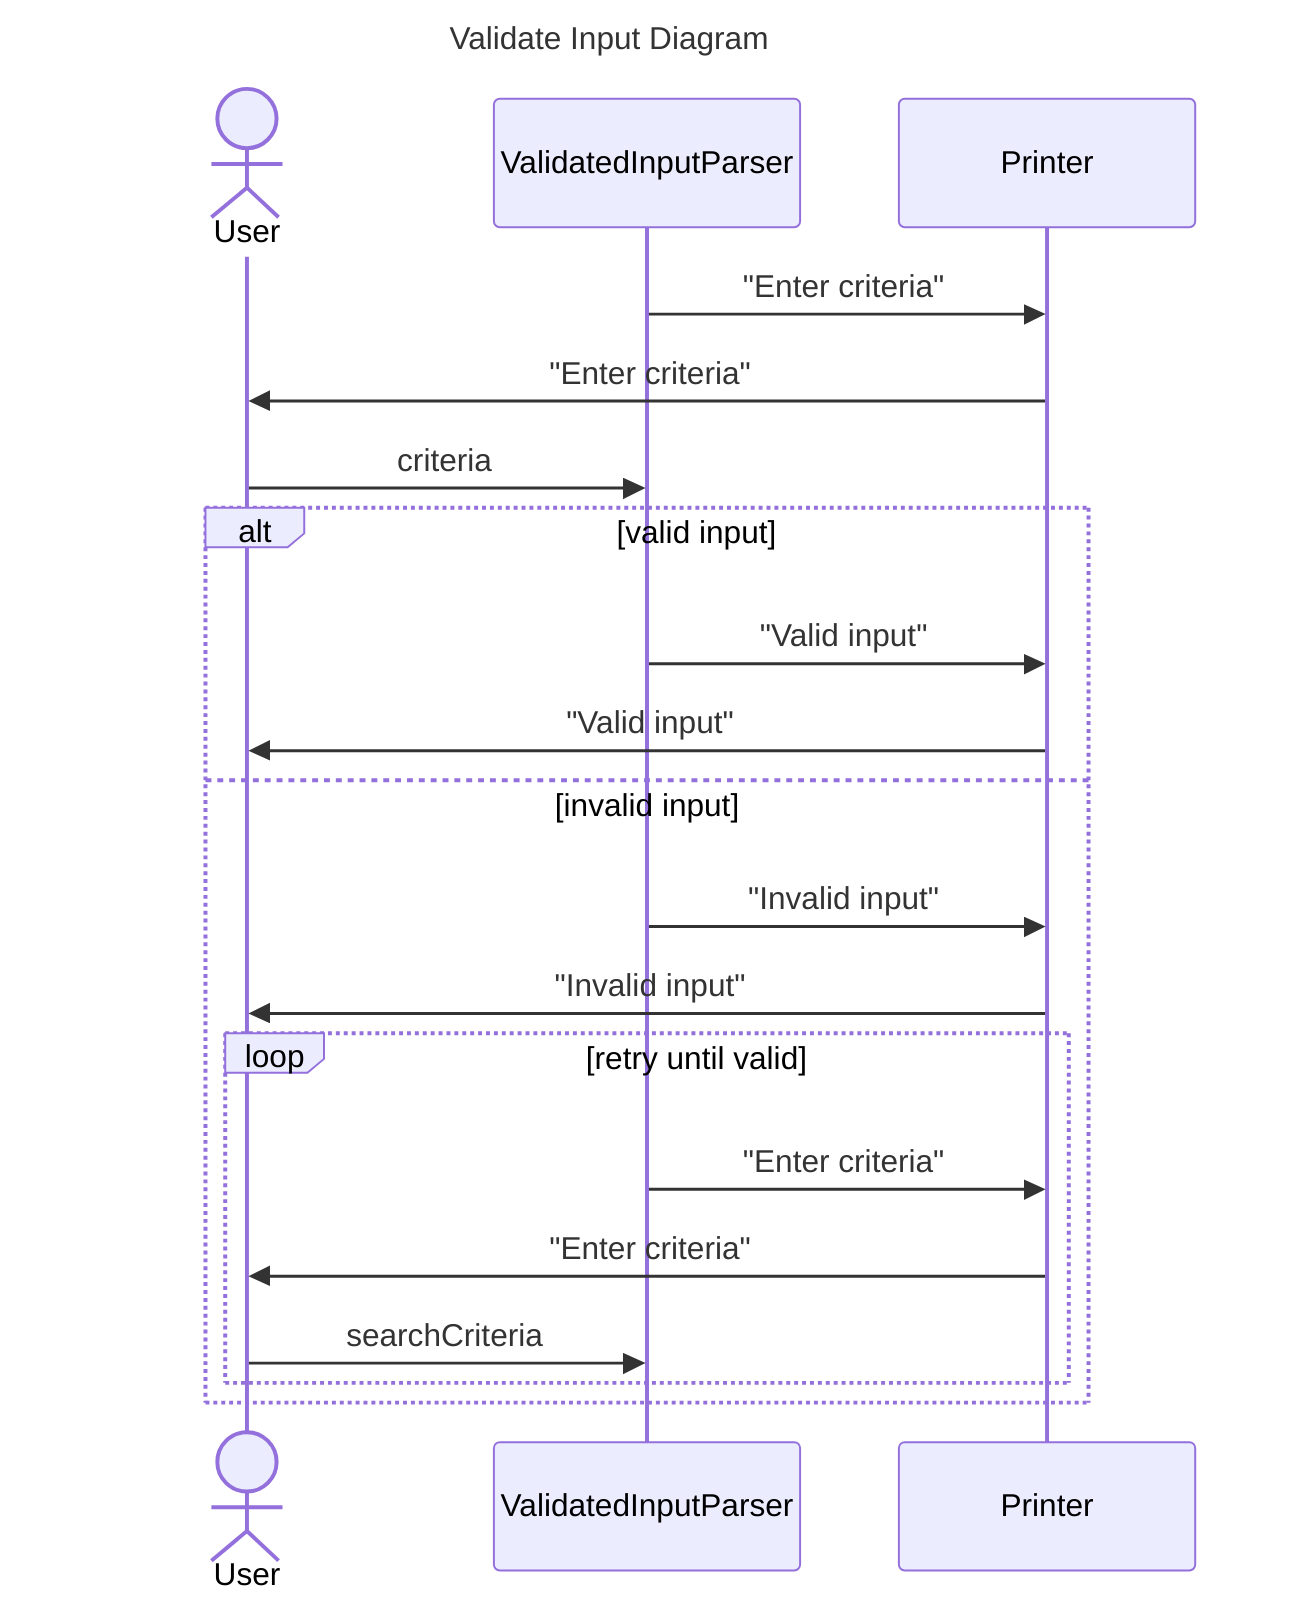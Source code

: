 ---
title: Validate Input Diagram
---

sequenceDiagram
    actor u as User
    participant i as ValidatedInputParser
    participant p as Printer

    i ->> p: "Enter criteria"
    p ->> u: "Enter criteria"
    u ->> i: criteria
    alt valid input
        i ->> p: "Valid input"
        p ->> u: "Valid input"
    else invalid input
        i ->> p: "Invalid input"
        p ->> u: "Invalid input"
        loop retry until valid
            i ->> p: "Enter criteria"
            p ->> u: "Enter criteria"
            u ->> i: searchCriteria
        end
    end